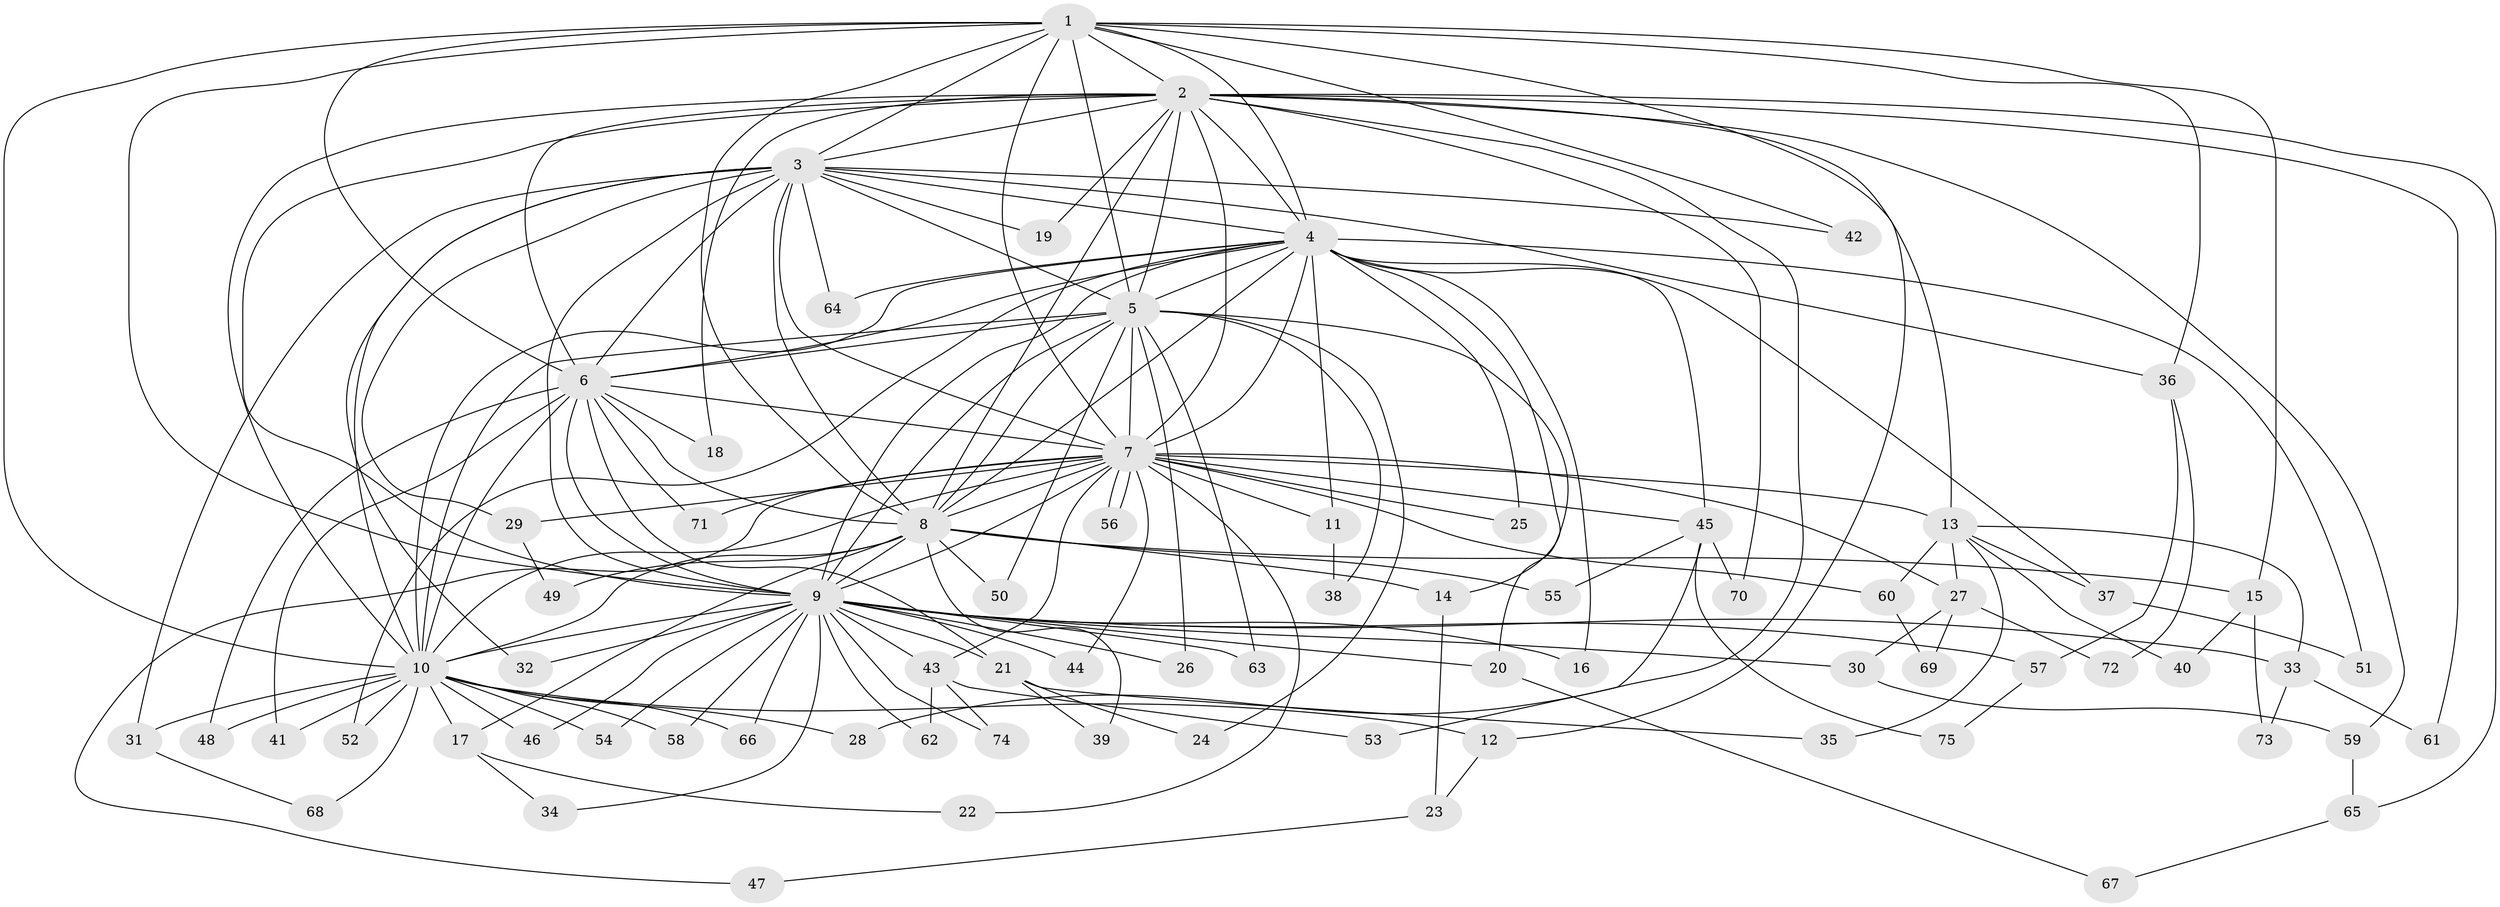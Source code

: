 // coarse degree distribution, {12: 0.038461538461538464, 26: 0.019230769230769232, 14: 0.038461538461538464, 15: 0.038461538461538464, 23: 0.019230769230769232, 16: 0.019230769230769232, 3: 0.1346153846153846, 7: 0.019230769230769232, 4: 0.09615384615384616, 2: 0.4807692307692308, 5: 0.07692307692307693, 1: 0.019230769230769232}
// Generated by graph-tools (version 1.1) at 2025/23/03/03/25 07:23:36]
// undirected, 75 vertices, 175 edges
graph export_dot {
graph [start="1"]
  node [color=gray90,style=filled];
  1;
  2;
  3;
  4;
  5;
  6;
  7;
  8;
  9;
  10;
  11;
  12;
  13;
  14;
  15;
  16;
  17;
  18;
  19;
  20;
  21;
  22;
  23;
  24;
  25;
  26;
  27;
  28;
  29;
  30;
  31;
  32;
  33;
  34;
  35;
  36;
  37;
  38;
  39;
  40;
  41;
  42;
  43;
  44;
  45;
  46;
  47;
  48;
  49;
  50;
  51;
  52;
  53;
  54;
  55;
  56;
  57;
  58;
  59;
  60;
  61;
  62;
  63;
  64;
  65;
  66;
  67;
  68;
  69;
  70;
  71;
  72;
  73;
  74;
  75;
  1 -- 2;
  1 -- 3;
  1 -- 4;
  1 -- 5;
  1 -- 6;
  1 -- 7;
  1 -- 8;
  1 -- 9;
  1 -- 10;
  1 -- 12;
  1 -- 15;
  1 -- 36;
  1 -- 42;
  2 -- 3;
  2 -- 4;
  2 -- 5;
  2 -- 6;
  2 -- 7;
  2 -- 8;
  2 -- 9;
  2 -- 10;
  2 -- 13;
  2 -- 18;
  2 -- 19;
  2 -- 28;
  2 -- 59;
  2 -- 61;
  2 -- 65;
  2 -- 70;
  3 -- 4;
  3 -- 5;
  3 -- 6;
  3 -- 7;
  3 -- 8;
  3 -- 9;
  3 -- 10;
  3 -- 19;
  3 -- 29;
  3 -- 31;
  3 -- 32;
  3 -- 36;
  3 -- 42;
  3 -- 64;
  4 -- 5;
  4 -- 6;
  4 -- 7;
  4 -- 8;
  4 -- 9;
  4 -- 10;
  4 -- 11;
  4 -- 14;
  4 -- 16;
  4 -- 25;
  4 -- 37;
  4 -- 45;
  4 -- 51;
  4 -- 52;
  4 -- 64;
  5 -- 6;
  5 -- 7;
  5 -- 8;
  5 -- 9;
  5 -- 10;
  5 -- 20;
  5 -- 24;
  5 -- 26;
  5 -- 38;
  5 -- 50;
  5 -- 63;
  6 -- 7;
  6 -- 8;
  6 -- 9;
  6 -- 10;
  6 -- 18;
  6 -- 21;
  6 -- 41;
  6 -- 48;
  6 -- 71;
  7 -- 8;
  7 -- 9;
  7 -- 10;
  7 -- 11;
  7 -- 13;
  7 -- 22;
  7 -- 25;
  7 -- 27;
  7 -- 29;
  7 -- 43;
  7 -- 44;
  7 -- 45;
  7 -- 47;
  7 -- 56;
  7 -- 56;
  7 -- 60;
  7 -- 71;
  8 -- 9;
  8 -- 10;
  8 -- 14;
  8 -- 15;
  8 -- 17;
  8 -- 39;
  8 -- 49;
  8 -- 50;
  8 -- 55;
  9 -- 10;
  9 -- 16;
  9 -- 20;
  9 -- 21;
  9 -- 26;
  9 -- 30;
  9 -- 32;
  9 -- 33;
  9 -- 34;
  9 -- 43;
  9 -- 44;
  9 -- 46;
  9 -- 54;
  9 -- 57;
  9 -- 58;
  9 -- 62;
  9 -- 63;
  9 -- 66;
  9 -- 74;
  10 -- 12;
  10 -- 17;
  10 -- 28;
  10 -- 31;
  10 -- 41;
  10 -- 46;
  10 -- 48;
  10 -- 52;
  10 -- 54;
  10 -- 58;
  10 -- 66;
  10 -- 68;
  11 -- 38;
  12 -- 23;
  13 -- 27;
  13 -- 33;
  13 -- 35;
  13 -- 37;
  13 -- 40;
  13 -- 60;
  14 -- 23;
  15 -- 40;
  15 -- 73;
  17 -- 22;
  17 -- 34;
  20 -- 67;
  21 -- 24;
  21 -- 35;
  21 -- 39;
  23 -- 47;
  27 -- 30;
  27 -- 69;
  27 -- 72;
  29 -- 49;
  30 -- 59;
  31 -- 68;
  33 -- 61;
  33 -- 73;
  36 -- 57;
  36 -- 72;
  37 -- 51;
  43 -- 53;
  43 -- 62;
  43 -- 74;
  45 -- 53;
  45 -- 55;
  45 -- 70;
  45 -- 75;
  57 -- 75;
  59 -- 65;
  60 -- 69;
  65 -- 67;
}

